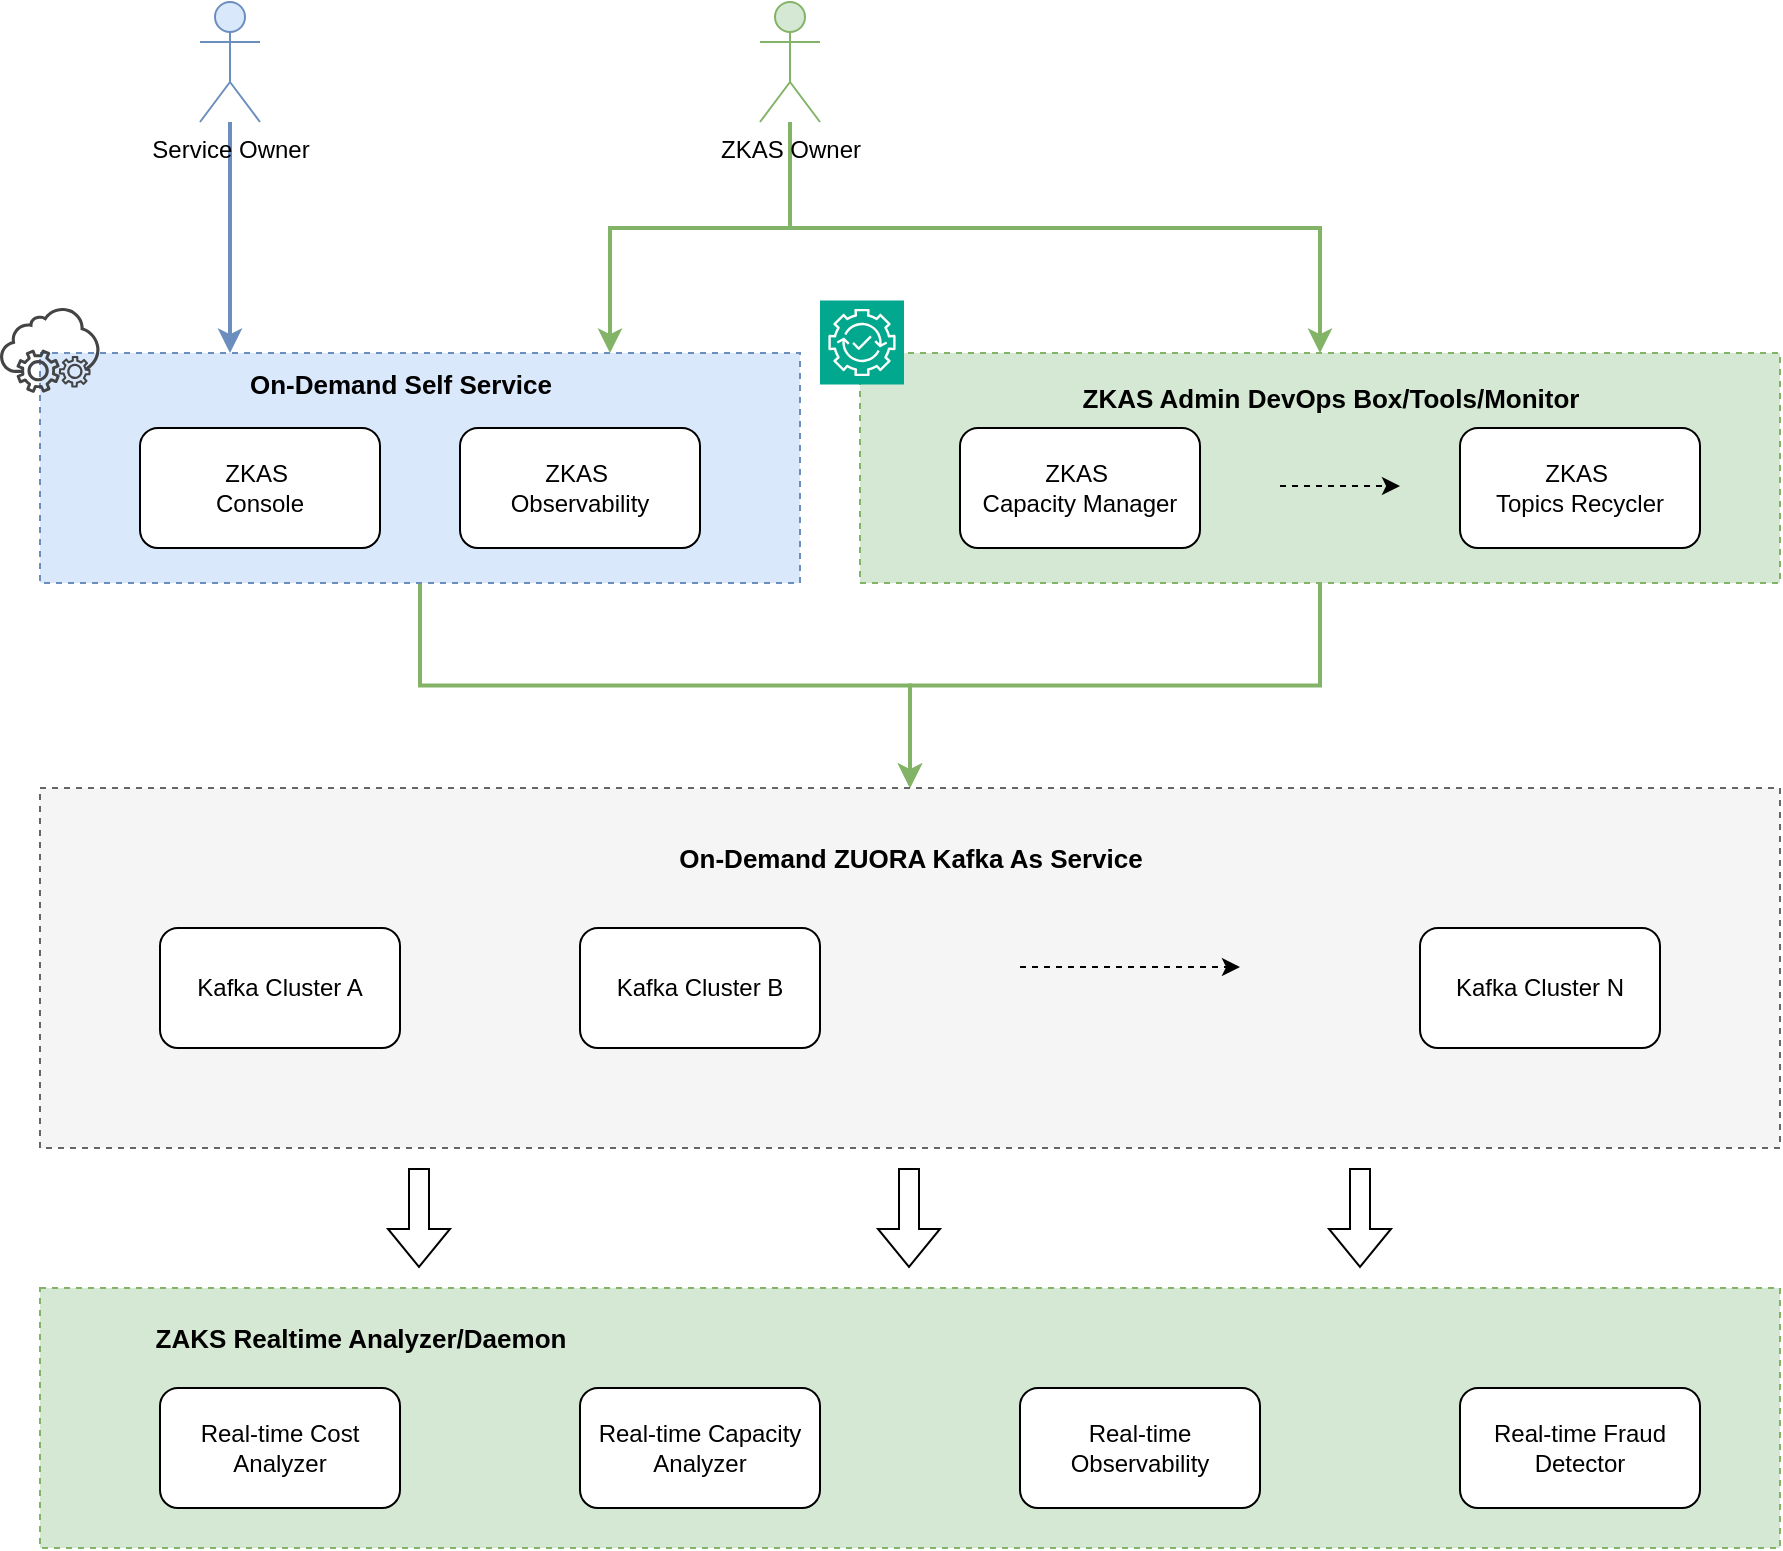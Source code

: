 <mxfile version="24.0.7" type="github">
  <diagram name="Page-1" id="rygwS8VyxAOfs3rbuVMZ">
    <mxGraphModel dx="2641" dy="1003" grid="1" gridSize="10" guides="1" tooltips="1" connect="1" arrows="1" fold="1" page="1" pageScale="1" pageWidth="850" pageHeight="1100" math="0" shadow="0">
      <root>
        <mxCell id="0" />
        <mxCell id="1" parent="0" />
        <mxCell id="D8cfFL2hckd1D-f0yYhA-26" value="" style="rounded=0;whiteSpace=wrap;html=1;dashed=1;fillColor=#d5e8d4;strokeColor=#82b366;" vertex="1" parent="1">
          <mxGeometry x="360" y="950" width="870" height="130" as="geometry" />
        </mxCell>
        <mxCell id="D8cfFL2hckd1D-f0yYhA-3" style="edgeStyle=orthogonalEdgeStyle;rounded=0;orthogonalLoop=1;jettySize=auto;html=1;entryX=0.5;entryY=0;entryDx=0;entryDy=0;strokeWidth=2;fillColor=#d5e8d4;strokeColor=#82b366;" edge="1" parent="1" source="D8cfFL2hckd1D-f0yYhA-2" target="84Uw6vzV4NWcDb3TtWeP-11">
          <mxGeometry relative="1" as="geometry" />
        </mxCell>
        <mxCell id="D8cfFL2hckd1D-f0yYhA-2" value="" style="rounded=0;whiteSpace=wrap;html=1;dashed=1;fillColor=#dae8fc;strokeColor=#6c8ebf;" vertex="1" parent="1">
          <mxGeometry x="360" y="482.5" width="380" height="115" as="geometry" />
        </mxCell>
        <mxCell id="D8cfFL2hckd1D-f0yYhA-4" style="edgeStyle=orthogonalEdgeStyle;rounded=0;orthogonalLoop=1;jettySize=auto;html=1;entryX=0.5;entryY=0;entryDx=0;entryDy=0;strokeWidth=2;fillColor=#d5e8d4;strokeColor=#82b366;" edge="1" parent="1" source="D8cfFL2hckd1D-f0yYhA-1" target="84Uw6vzV4NWcDb3TtWeP-11">
          <mxGeometry relative="1" as="geometry" />
        </mxCell>
        <mxCell id="D8cfFL2hckd1D-f0yYhA-1" value="" style="rounded=0;whiteSpace=wrap;html=1;dashed=1;fillColor=#d5e8d4;strokeColor=#82b366;" vertex="1" parent="1">
          <mxGeometry x="770" y="482.5" width="460" height="115" as="geometry" />
        </mxCell>
        <mxCell id="84Uw6vzV4NWcDb3TtWeP-11" value="" style="rounded=0;whiteSpace=wrap;html=1;strokeColor=#666666;dashed=1;fillColor=#f5f5f5;fontColor=#333333;" parent="1" vertex="1">
          <mxGeometry x="360" y="700" width="870" height="180" as="geometry" />
        </mxCell>
        <mxCell id="D8cfFL2hckd1D-f0yYhA-13" style="edgeStyle=orthogonalEdgeStyle;rounded=0;orthogonalLoop=1;jettySize=auto;html=1;entryX=0.25;entryY=0;entryDx=0;entryDy=0;strokeWidth=2;fillColor=#dae8fc;strokeColor=#6c8ebf;" edge="1" parent="1" source="84Uw6vzV4NWcDb3TtWeP-1" target="D8cfFL2hckd1D-f0yYhA-2">
          <mxGeometry relative="1" as="geometry" />
        </mxCell>
        <mxCell id="84Uw6vzV4NWcDb3TtWeP-1" value="Service Owner" style="shape=umlActor;verticalLabelPosition=bottom;verticalAlign=top;html=1;outlineConnect=0;fillColor=#dae8fc;strokeColor=#6c8ebf;" parent="1" vertex="1">
          <mxGeometry x="440" y="307" width="30" height="60" as="geometry" />
        </mxCell>
        <mxCell id="84Uw6vzV4NWcDb3TtWeP-3" value="Kafka Cluster A" style="rounded=1;whiteSpace=wrap;html=1;" parent="1" vertex="1">
          <mxGeometry x="420" y="770" width="120" height="60" as="geometry" />
        </mxCell>
        <mxCell id="84Uw6vzV4NWcDb3TtWeP-4" value="Kafka Cluster B" style="rounded=1;whiteSpace=wrap;html=1;" parent="1" vertex="1">
          <mxGeometry x="630" y="770" width="120" height="60" as="geometry" />
        </mxCell>
        <mxCell id="84Uw6vzV4NWcDb3TtWeP-5" value="Kafka Cluster N" style="rounded=1;whiteSpace=wrap;html=1;" parent="1" vertex="1">
          <mxGeometry x="1050" y="770" width="120" height="60" as="geometry" />
        </mxCell>
        <mxCell id="84Uw6vzV4NWcDb3TtWeP-6" value="ZKAS&amp;nbsp;&lt;div&gt;Console&lt;/div&gt;" style="rounded=1;whiteSpace=wrap;html=1;" parent="1" vertex="1">
          <mxGeometry x="410" y="520" width="120" height="60" as="geometry" />
        </mxCell>
        <mxCell id="84Uw6vzV4NWcDb3TtWeP-7" value="ZKAS&amp;nbsp;&lt;div&gt;Capacity Manager&lt;/div&gt;" style="rounded=1;whiteSpace=wrap;html=1;" parent="1" vertex="1">
          <mxGeometry x="820" y="520" width="120" height="60" as="geometry" />
        </mxCell>
        <mxCell id="84Uw6vzV4NWcDb3TtWeP-8" value="ZKAS&amp;nbsp;&lt;div&gt;Topics&amp;nbsp;&lt;span style=&quot;background-color: initial;&quot;&gt;Recycler&lt;/span&gt;&lt;/div&gt;" style="rounded=1;whiteSpace=wrap;html=1;" parent="1" vertex="1">
          <mxGeometry x="1070" y="520" width="120" height="60" as="geometry" />
        </mxCell>
        <mxCell id="84Uw6vzV4NWcDb3TtWeP-9" value="ZKAS&amp;nbsp;&lt;div&gt;Observability&lt;/div&gt;" style="rounded=1;whiteSpace=wrap;html=1;" parent="1" vertex="1">
          <mxGeometry x="570" y="520" width="120" height="60" as="geometry" />
        </mxCell>
        <mxCell id="84Uw6vzV4NWcDb3TtWeP-10" value="" style="endArrow=classic;html=1;rounded=0;dashed=1;" parent="1" edge="1">
          <mxGeometry width="50" height="50" relative="1" as="geometry">
            <mxPoint x="850" y="789.5" as="sourcePoint" />
            <mxPoint x="960" y="789.5" as="targetPoint" />
          </mxGeometry>
        </mxCell>
        <mxCell id="D8cfFL2hckd1D-f0yYhA-12" style="edgeStyle=orthogonalEdgeStyle;rounded=0;orthogonalLoop=1;jettySize=auto;html=1;entryX=0.5;entryY=0;entryDx=0;entryDy=0;strokeWidth=2;fillColor=#d5e8d4;strokeColor=#82b366;" edge="1" parent="1" source="84Uw6vzV4NWcDb3TtWeP-12" target="D8cfFL2hckd1D-f0yYhA-1">
          <mxGeometry relative="1" as="geometry">
            <Array as="points">
              <mxPoint x="735" y="420" />
              <mxPoint x="1000" y="420" />
            </Array>
          </mxGeometry>
        </mxCell>
        <mxCell id="D8cfFL2hckd1D-f0yYhA-14" style="edgeStyle=orthogonalEdgeStyle;rounded=0;orthogonalLoop=1;jettySize=auto;html=1;entryX=0.75;entryY=0;entryDx=0;entryDy=0;strokeWidth=2;fillColor=#d5e8d4;strokeColor=#82b366;" edge="1" parent="1" source="84Uw6vzV4NWcDb3TtWeP-12" target="D8cfFL2hckd1D-f0yYhA-2">
          <mxGeometry relative="1" as="geometry">
            <Array as="points">
              <mxPoint x="735" y="420" />
              <mxPoint x="645" y="420" />
            </Array>
          </mxGeometry>
        </mxCell>
        <mxCell id="84Uw6vzV4NWcDb3TtWeP-12" value="ZKAS Owner" style="shape=umlActor;verticalLabelPosition=bottom;verticalAlign=top;html=1;outlineConnect=0;fillColor=#d5e8d4;strokeColor=#82b366;" parent="1" vertex="1">
          <mxGeometry x="720" y="307" width="30" height="60" as="geometry" />
        </mxCell>
        <mxCell id="D8cfFL2hckd1D-f0yYhA-16" value="" style="endArrow=classic;html=1;rounded=0;dashed=1;" edge="1" parent="1">
          <mxGeometry width="50" height="50" relative="1" as="geometry">
            <mxPoint x="980" y="549" as="sourcePoint" />
            <mxPoint x="1040" y="549" as="targetPoint" />
          </mxGeometry>
        </mxCell>
        <mxCell id="D8cfFL2hckd1D-f0yYhA-17" value="" style="sketch=0;pointerEvents=1;shadow=0;dashed=0;html=1;strokeColor=none;fillColor=#434445;aspect=fixed;labelPosition=center;verticalLabelPosition=bottom;verticalAlign=top;align=center;outlineConnect=0;shape=mxgraph.vvd.on_demand_self_service;" vertex="1" parent="1">
          <mxGeometry x="340" y="460" width="50" height="42.5" as="geometry" />
        </mxCell>
        <mxCell id="D8cfFL2hckd1D-f0yYhA-18" value="On-Demand Self Service" style="text;html=1;align=center;verticalAlign=middle;resizable=0;points=[];autosize=1;strokeColor=none;fillColor=none;fontSize=13;fontStyle=1" vertex="1" parent="1">
          <mxGeometry x="455" y="482.5" width="170" height="30" as="geometry" />
        </mxCell>
        <mxCell id="D8cfFL2hckd1D-f0yYhA-19" value="ZKAS Admin DevOps Box/Tools/Monitor" style="text;html=1;align=center;verticalAlign=middle;resizable=0;points=[];autosize=1;strokeColor=none;fillColor=none;fontSize=13;fontStyle=1" vertex="1" parent="1">
          <mxGeometry x="880" y="490" width="250" height="30" as="geometry" />
        </mxCell>
        <mxCell id="D8cfFL2hckd1D-f0yYhA-20" value="On-Demand ZUORA Kafka As Service" style="text;html=1;align=center;verticalAlign=middle;resizable=0;points=[];autosize=1;strokeColor=none;fillColor=none;fontSize=13;fontStyle=1" vertex="1" parent="1">
          <mxGeometry x="675" y="720" width="240" height="30" as="geometry" />
        </mxCell>
        <mxCell id="D8cfFL2hckd1D-f0yYhA-21" value="" style="sketch=0;points=[[0,0,0],[0.25,0,0],[0.5,0,0],[0.75,0,0],[1,0,0],[0,1,0],[0.25,1,0],[0.5,1,0],[0.75,1,0],[1,1,0],[0,0.25,0],[0,0.5,0],[0,0.75,0],[1,0.25,0],[1,0.5,0],[1,0.75,0]];outlineConnect=0;fontColor=#232F3E;fillColor=#01A88D;strokeColor=#ffffff;dashed=0;verticalLabelPosition=bottom;verticalAlign=top;align=center;html=1;fontSize=12;fontStyle=0;aspect=fixed;shape=mxgraph.aws4.resourceIcon;resIcon=mxgraph.aws4.devops_guru;" vertex="1" parent="1">
          <mxGeometry x="750" y="456.25" width="42" height="42" as="geometry" />
        </mxCell>
        <mxCell id="D8cfFL2hckd1D-f0yYhA-22" value="Real-time Cost&lt;br&gt;Analyzer" style="rounded=1;whiteSpace=wrap;html=1;" vertex="1" parent="1">
          <mxGeometry x="420" y="1000" width="120" height="60" as="geometry" />
        </mxCell>
        <mxCell id="D8cfFL2hckd1D-f0yYhA-23" value="Real-time Capacity&lt;br&gt;Analyzer" style="rounded=1;whiteSpace=wrap;html=1;" vertex="1" parent="1">
          <mxGeometry x="630" y="1000" width="120" height="60" as="geometry" />
        </mxCell>
        <mxCell id="D8cfFL2hckd1D-f0yYhA-24" value="Real-time Fraud&lt;br&gt;Detector" style="rounded=1;whiteSpace=wrap;html=1;" vertex="1" parent="1">
          <mxGeometry x="1070" y="1000" width="120" height="60" as="geometry" />
        </mxCell>
        <mxCell id="D8cfFL2hckd1D-f0yYhA-25" value="Real-time Observability" style="rounded=1;whiteSpace=wrap;html=1;" vertex="1" parent="1">
          <mxGeometry x="850" y="1000" width="120" height="60" as="geometry" />
        </mxCell>
        <mxCell id="D8cfFL2hckd1D-f0yYhA-28" value="" style="shape=flexArrow;endArrow=classic;html=1;rounded=0;" edge="1" parent="1">
          <mxGeometry width="50" height="50" relative="1" as="geometry">
            <mxPoint x="549.5" y="890" as="sourcePoint" />
            <mxPoint x="549.5" y="940" as="targetPoint" />
          </mxGeometry>
        </mxCell>
        <mxCell id="D8cfFL2hckd1D-f0yYhA-30" value="" style="shape=flexArrow;endArrow=classic;html=1;rounded=0;" edge="1" parent="1">
          <mxGeometry width="50" height="50" relative="1" as="geometry">
            <mxPoint x="794.5" y="890" as="sourcePoint" />
            <mxPoint x="794.5" y="940" as="targetPoint" />
          </mxGeometry>
        </mxCell>
        <mxCell id="D8cfFL2hckd1D-f0yYhA-31" value="" style="shape=flexArrow;endArrow=classic;html=1;rounded=0;" edge="1" parent="1">
          <mxGeometry width="50" height="50" relative="1" as="geometry">
            <mxPoint x="1020" y="890" as="sourcePoint" />
            <mxPoint x="1020" y="940" as="targetPoint" />
          </mxGeometry>
        </mxCell>
        <mxCell id="D8cfFL2hckd1D-f0yYhA-32" value="ZAKS Realtime Analyzer/Daemon" style="text;html=1;align=center;verticalAlign=middle;resizable=0;points=[];autosize=1;strokeColor=none;fillColor=none;fontSize=13;fontStyle=1" vertex="1" parent="1">
          <mxGeometry x="410" y="960" width="220" height="30" as="geometry" />
        </mxCell>
      </root>
    </mxGraphModel>
  </diagram>
</mxfile>
